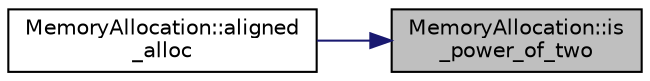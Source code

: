 digraph "MemoryAllocation::is_power_of_two"
{
 // LATEX_PDF_SIZE
  edge [fontname="Helvetica",fontsize="10",labelfontname="Helvetica",labelfontsize="10"];
  node [fontname="Helvetica",fontsize="10",shape=record];
  rankdir="RL";
  Node1 [label="MemoryAllocation::is\l_power_of_two",height=0.2,width=0.4,color="black", fillcolor="grey75", style="filled", fontcolor="black",tooltip=" "];
  Node1 -> Node2 [dir="back",color="midnightblue",fontsize="10",style="solid",fontname="Helvetica"];
  Node2 [label="MemoryAllocation::aligned\l_alloc",height=0.2,width=0.4,color="black", fillcolor="white", style="filled",URL="$namespaceMemoryAllocation.html#ac5daad8b550520df8a10c6a51f64dbbf",tooltip="Aligned memory allocation compatible across platforms."];
}

